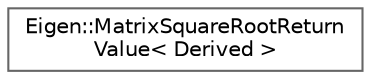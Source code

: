 digraph "Graphical Class Hierarchy"
{
 // LATEX_PDF_SIZE
  bgcolor="transparent";
  edge [fontname=Helvetica,fontsize=10,labelfontname=Helvetica,labelfontsize=10];
  node [fontname=Helvetica,fontsize=10,shape=box,height=0.2,width=0.4];
  rankdir="LR";
  Node0 [id="Node000000",label="Eigen::MatrixSquareRootReturn\lValue\< Derived \>",height=0.2,width=0.4,color="grey40", fillcolor="white", style="filled",URL="$classEigen_1_1MatrixSquareRootReturnValue.html",tooltip=" "];
}

